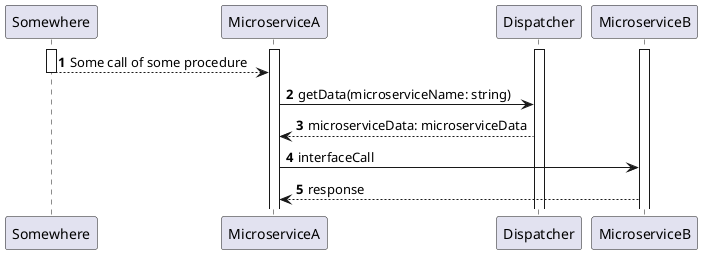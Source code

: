 @startuml

autonumber
participant Somewhere as C
participant MicroserviceA as A
participant Dispatcher as D
participant MicroserviceB as B

activate A
activate B
activate C
activate D

C --> A: Some call of some procedure
deactivate C
A -> D: getData(microserviceName: string)
D --> A: microserviceData: microserviceData
A -> B: interfaceCall
B --> A: response

@enduml
